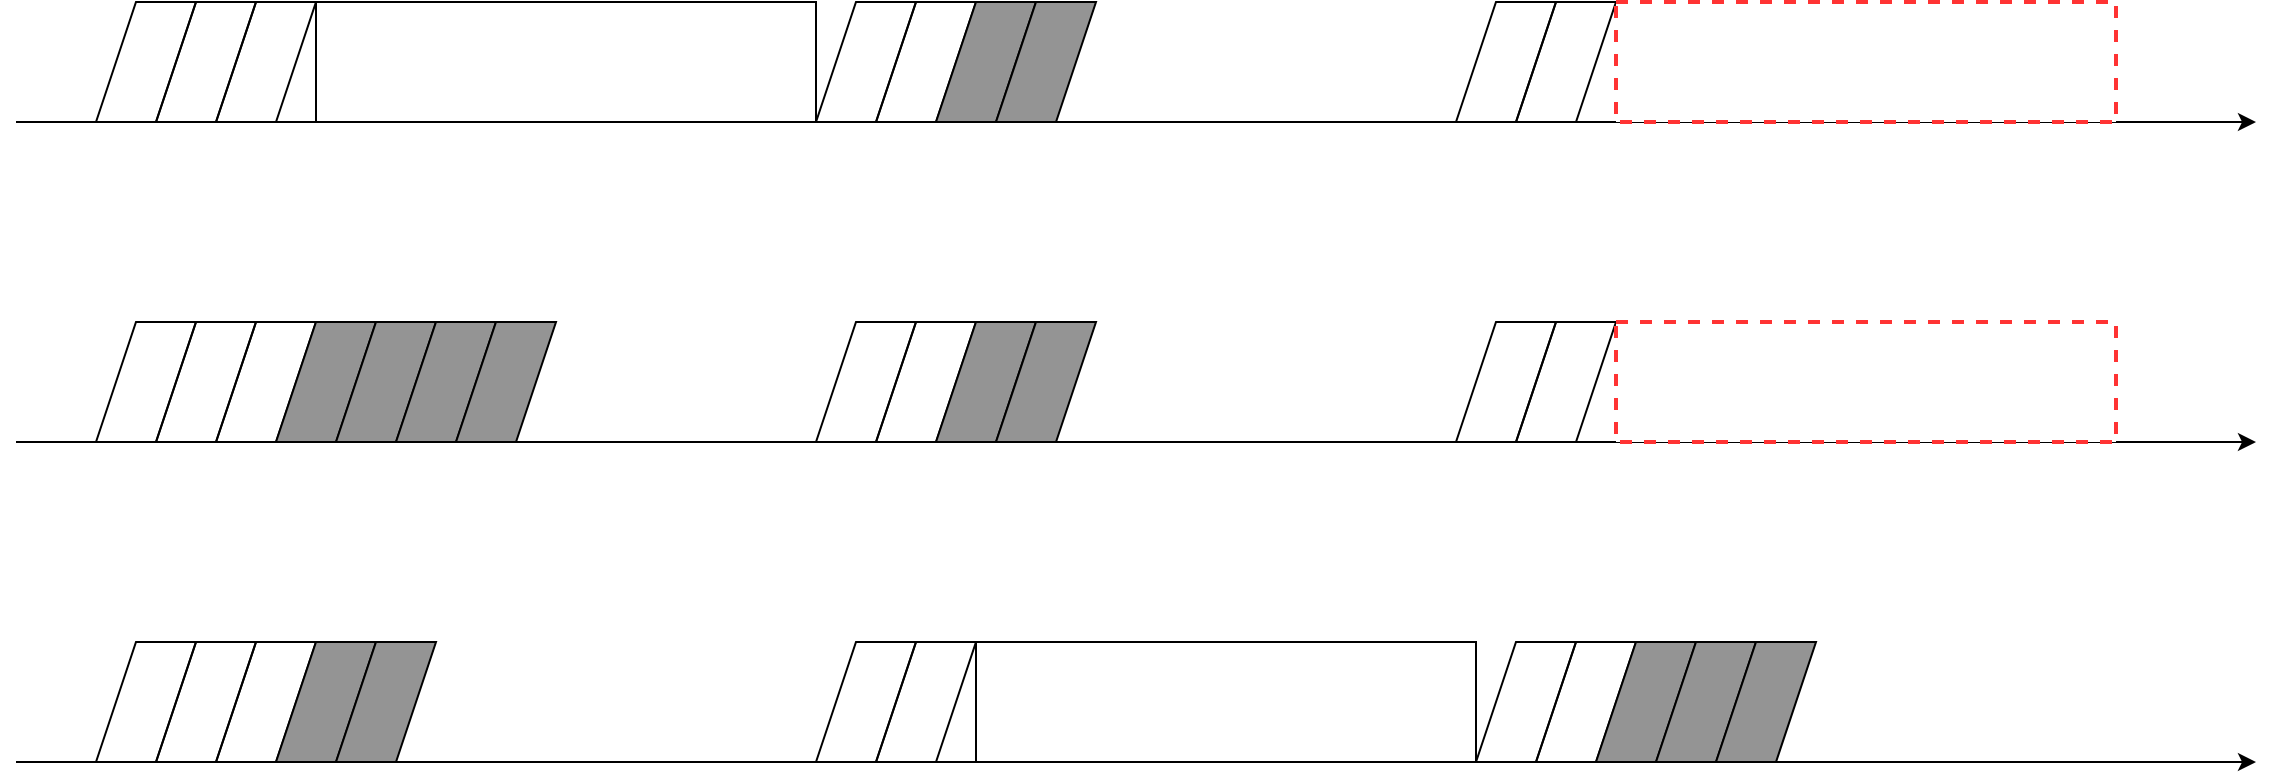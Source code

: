 <mxfile version="22.0.3" type="device">
  <diagram name="Page-1" id="Vk0b5H3L1SESiMLQ1a4l">
    <mxGraphModel dx="1222" dy="980" grid="1" gridSize="10" guides="1" tooltips="1" connect="1" arrows="1" fold="1" page="1" pageScale="1" pageWidth="3300" pageHeight="4681" math="0" shadow="0">
      <root>
        <mxCell id="0" />
        <mxCell id="1" parent="0" />
        <mxCell id="8MUEx2jzXtJNU1HR3N2--1" value="" style="endArrow=classic;html=1;rounded=0;" parent="1" edge="1">
          <mxGeometry width="50" height="50" relative="1" as="geometry">
            <mxPoint x="200" y="360" as="sourcePoint" />
            <mxPoint x="1320" y="360" as="targetPoint" />
          </mxGeometry>
        </mxCell>
        <mxCell id="8MUEx2jzXtJNU1HR3N2--2" value="" style="endArrow=classic;html=1;rounded=0;" parent="1" edge="1">
          <mxGeometry width="50" height="50" relative="1" as="geometry">
            <mxPoint x="200" y="520" as="sourcePoint" />
            <mxPoint x="1320" y="520" as="targetPoint" />
          </mxGeometry>
        </mxCell>
        <mxCell id="8MUEx2jzXtJNU1HR3N2--3" value="" style="endArrow=classic;html=1;rounded=0;" parent="1" edge="1">
          <mxGeometry width="50" height="50" relative="1" as="geometry">
            <mxPoint x="200" y="680" as="sourcePoint" />
            <mxPoint x="1320" y="680" as="targetPoint" />
          </mxGeometry>
        </mxCell>
        <mxCell id="8MUEx2jzXtJNU1HR3N2--5" value="" style="shape=parallelogram;perimeter=parallelogramPerimeter;whiteSpace=wrap;html=1;fixedSize=1;fillColor=none;" parent="1" vertex="1">
          <mxGeometry x="240" y="460" width="50" height="60" as="geometry" />
        </mxCell>
        <mxCell id="8MUEx2jzXtJNU1HR3N2--9" value="" style="shape=parallelogram;perimeter=parallelogramPerimeter;whiteSpace=wrap;html=1;fixedSize=1;fillColor=none;" parent="1" vertex="1">
          <mxGeometry x="270" y="460" width="50" height="60" as="geometry" />
        </mxCell>
        <mxCell id="8MUEx2jzXtJNU1HR3N2--10" value="" style="shape=parallelogram;perimeter=parallelogramPerimeter;whiteSpace=wrap;html=1;fixedSize=1;fillColor=none;" parent="1" vertex="1">
          <mxGeometry x="300" y="460" width="50" height="60" as="geometry" />
        </mxCell>
        <mxCell id="8MUEx2jzXtJNU1HR3N2--11" value="" style="shape=parallelogram;perimeter=parallelogramPerimeter;whiteSpace=wrap;html=1;fixedSize=1;fillColor=#949494;" parent="1" vertex="1">
          <mxGeometry x="330" y="460" width="50" height="60" as="geometry" />
        </mxCell>
        <mxCell id="8MUEx2jzXtJNU1HR3N2--12" value="" style="shape=parallelogram;perimeter=parallelogramPerimeter;whiteSpace=wrap;html=1;fixedSize=1;fillColor=none;" parent="1" vertex="1">
          <mxGeometry x="240" y="300" width="50" height="60" as="geometry" />
        </mxCell>
        <mxCell id="8MUEx2jzXtJNU1HR3N2--13" value="" style="shape=parallelogram;perimeter=parallelogramPerimeter;whiteSpace=wrap;html=1;fixedSize=1;fillColor=none;" parent="1" vertex="1">
          <mxGeometry x="270" y="300" width="50" height="60" as="geometry" />
        </mxCell>
        <mxCell id="8MUEx2jzXtJNU1HR3N2--14" value="" style="shape=parallelogram;perimeter=parallelogramPerimeter;whiteSpace=wrap;html=1;fixedSize=1;fillColor=none;" parent="1" vertex="1">
          <mxGeometry x="300" y="300" width="50" height="60" as="geometry" />
        </mxCell>
        <mxCell id="8MUEx2jzXtJNU1HR3N2--16" value="" style="shape=parallelogram;perimeter=parallelogramPerimeter;whiteSpace=wrap;html=1;fixedSize=1;fillColor=#949494;" parent="1" vertex="1">
          <mxGeometry x="360" y="460" width="50" height="60" as="geometry" />
        </mxCell>
        <mxCell id="8MUEx2jzXtJNU1HR3N2--17" value="" style="shape=parallelogram;perimeter=parallelogramPerimeter;whiteSpace=wrap;html=1;fixedSize=1;fillColor=#949494;" parent="1" vertex="1">
          <mxGeometry x="390" y="460" width="50" height="60" as="geometry" />
        </mxCell>
        <mxCell id="8MUEx2jzXtJNU1HR3N2--18" value="" style="shape=parallelogram;perimeter=parallelogramPerimeter;whiteSpace=wrap;html=1;fixedSize=1;fillColor=#949494;" parent="1" vertex="1">
          <mxGeometry x="420" y="460" width="50" height="60" as="geometry" />
        </mxCell>
        <mxCell id="8MUEx2jzXtJNU1HR3N2--19" value="" style="shape=parallelogram;perimeter=parallelogramPerimeter;whiteSpace=wrap;html=1;fixedSize=1;fillColor=none;" parent="1" vertex="1">
          <mxGeometry x="240" y="620" width="50" height="60" as="geometry" />
        </mxCell>
        <mxCell id="8MUEx2jzXtJNU1HR3N2--20" value="" style="shape=parallelogram;perimeter=parallelogramPerimeter;whiteSpace=wrap;html=1;fixedSize=1;fillColor=none;" parent="1" vertex="1">
          <mxGeometry x="270" y="620" width="50" height="60" as="geometry" />
        </mxCell>
        <mxCell id="8MUEx2jzXtJNU1HR3N2--21" value="" style="shape=parallelogram;perimeter=parallelogramPerimeter;whiteSpace=wrap;html=1;fixedSize=1;fillColor=none;" parent="1" vertex="1">
          <mxGeometry x="300" y="620" width="50" height="60" as="geometry" />
        </mxCell>
        <mxCell id="8MUEx2jzXtJNU1HR3N2--22" value="" style="shape=parallelogram;perimeter=parallelogramPerimeter;whiteSpace=wrap;html=1;fixedSize=1;fillColor=#949494;" parent="1" vertex="1">
          <mxGeometry x="330" y="620" width="50" height="60" as="geometry" />
        </mxCell>
        <mxCell id="8MUEx2jzXtJNU1HR3N2--23" value="" style="shape=parallelogram;perimeter=parallelogramPerimeter;whiteSpace=wrap;html=1;fixedSize=1;fillColor=#949494;" parent="1" vertex="1">
          <mxGeometry x="360" y="620" width="50" height="60" as="geometry" />
        </mxCell>
        <mxCell id="8MUEx2jzXtJNU1HR3N2--24" value="&lt;h1&gt;&lt;br&gt;&lt;/h1&gt;" style="rounded=0;whiteSpace=wrap;html=1;" parent="1" vertex="1">
          <mxGeometry x="350" y="300" width="250" height="60" as="geometry" />
        </mxCell>
        <mxCell id="vb8Dz-BN5VAJMNn_yzlB-1" value="" style="shape=parallelogram;perimeter=parallelogramPerimeter;whiteSpace=wrap;html=1;fixedSize=1;fillColor=none;" parent="1" vertex="1">
          <mxGeometry x="600" y="460" width="50" height="60" as="geometry" />
        </mxCell>
        <mxCell id="vb8Dz-BN5VAJMNn_yzlB-2" value="" style="shape=parallelogram;perimeter=parallelogramPerimeter;whiteSpace=wrap;html=1;fixedSize=1;fillColor=none;" parent="1" vertex="1">
          <mxGeometry x="630" y="460" width="50" height="60" as="geometry" />
        </mxCell>
        <mxCell id="vb8Dz-BN5VAJMNn_yzlB-3" value="" style="shape=parallelogram;perimeter=parallelogramPerimeter;whiteSpace=wrap;html=1;fixedSize=1;fillColor=#949494;" parent="1" vertex="1">
          <mxGeometry x="660" y="460" width="50" height="60" as="geometry" />
        </mxCell>
        <mxCell id="vb8Dz-BN5VAJMNn_yzlB-4" value="" style="shape=parallelogram;perimeter=parallelogramPerimeter;whiteSpace=wrap;html=1;fixedSize=1;fillColor=#949494;" parent="1" vertex="1">
          <mxGeometry x="690" y="460" width="50" height="60" as="geometry" />
        </mxCell>
        <mxCell id="vb8Dz-BN5VAJMNn_yzlB-5" value="" style="shape=parallelogram;perimeter=parallelogramPerimeter;whiteSpace=wrap;html=1;fixedSize=1;fillColor=none;" parent="1" vertex="1">
          <mxGeometry x="600" y="620" width="50" height="60" as="geometry" />
        </mxCell>
        <mxCell id="vb8Dz-BN5VAJMNn_yzlB-6" value="" style="shape=parallelogram;perimeter=parallelogramPerimeter;whiteSpace=wrap;html=1;fixedSize=1;fillColor=none;" parent="1" vertex="1">
          <mxGeometry x="630" y="620" width="50" height="60" as="geometry" />
        </mxCell>
        <mxCell id="vb8Dz-BN5VAJMNn_yzlB-7" value="" style="shape=parallelogram;perimeter=parallelogramPerimeter;whiteSpace=wrap;html=1;fixedSize=1;fillColor=none;" parent="1" vertex="1">
          <mxGeometry x="600" y="300" width="50" height="60" as="geometry" />
        </mxCell>
        <mxCell id="vb8Dz-BN5VAJMNn_yzlB-8" value="" style="shape=parallelogram;perimeter=parallelogramPerimeter;whiteSpace=wrap;html=1;fixedSize=1;fillColor=none;" parent="1" vertex="1">
          <mxGeometry x="630" y="300" width="50" height="60" as="geometry" />
        </mxCell>
        <mxCell id="vb8Dz-BN5VAJMNn_yzlB-9" value="" style="shape=parallelogram;perimeter=parallelogramPerimeter;whiteSpace=wrap;html=1;fixedSize=1;fillColor=#949494;" parent="1" vertex="1">
          <mxGeometry x="660" y="300" width="50" height="60" as="geometry" />
        </mxCell>
        <mxCell id="vb8Dz-BN5VAJMNn_yzlB-10" value="" style="shape=parallelogram;perimeter=parallelogramPerimeter;whiteSpace=wrap;html=1;fixedSize=1;fillColor=#949494;" parent="1" vertex="1">
          <mxGeometry x="690" y="300" width="50" height="60" as="geometry" />
        </mxCell>
        <mxCell id="vb8Dz-BN5VAJMNn_yzlB-11" value="&lt;h1&gt;&lt;br&gt;&lt;/h1&gt;" style="rounded=0;whiteSpace=wrap;html=1;" parent="1" vertex="1">
          <mxGeometry x="680" y="620" width="250" height="60" as="geometry" />
        </mxCell>
        <mxCell id="vb8Dz-BN5VAJMNn_yzlB-12" value="" style="shape=parallelogram;perimeter=parallelogramPerimeter;whiteSpace=wrap;html=1;fixedSize=1;fillColor=none;" parent="1" vertex="1">
          <mxGeometry x="920" y="460" width="50" height="60" as="geometry" />
        </mxCell>
        <mxCell id="vb8Dz-BN5VAJMNn_yzlB-13" value="" style="shape=parallelogram;perimeter=parallelogramPerimeter;whiteSpace=wrap;html=1;fixedSize=1;fillColor=none;" parent="1" vertex="1">
          <mxGeometry x="950" y="460" width="50" height="60" as="geometry" />
        </mxCell>
        <mxCell id="vb8Dz-BN5VAJMNn_yzlB-14" value="" style="shape=parallelogram;perimeter=parallelogramPerimeter;whiteSpace=wrap;html=1;fixedSize=1;fillColor=none;" parent="1" vertex="1">
          <mxGeometry x="920" y="300" width="50" height="60" as="geometry" />
        </mxCell>
        <mxCell id="vb8Dz-BN5VAJMNn_yzlB-15" value="" style="shape=parallelogram;perimeter=parallelogramPerimeter;whiteSpace=wrap;html=1;fixedSize=1;fillColor=none;" parent="1" vertex="1">
          <mxGeometry x="950" y="300" width="50" height="60" as="geometry" />
        </mxCell>
        <mxCell id="vb8Dz-BN5VAJMNn_yzlB-16" value="" style="shape=parallelogram;perimeter=parallelogramPerimeter;whiteSpace=wrap;html=1;fixedSize=1;fillColor=none;" parent="1" vertex="1">
          <mxGeometry x="930" y="620" width="50" height="60" as="geometry" />
        </mxCell>
        <mxCell id="vb8Dz-BN5VAJMNn_yzlB-17" value="" style="shape=parallelogram;perimeter=parallelogramPerimeter;whiteSpace=wrap;html=1;fixedSize=1;fillColor=none;" parent="1" vertex="1">
          <mxGeometry x="960" y="620" width="50" height="60" as="geometry" />
        </mxCell>
        <mxCell id="vb8Dz-BN5VAJMNn_yzlB-18" value="" style="shape=parallelogram;perimeter=parallelogramPerimeter;whiteSpace=wrap;html=1;fixedSize=1;fillColor=#949494;" parent="1" vertex="1">
          <mxGeometry x="990" y="620" width="50" height="60" as="geometry" />
        </mxCell>
        <mxCell id="vb8Dz-BN5VAJMNn_yzlB-19" value="" style="shape=parallelogram;perimeter=parallelogramPerimeter;whiteSpace=wrap;html=1;fixedSize=1;fillColor=#949494;" parent="1" vertex="1">
          <mxGeometry x="1020" y="620" width="50" height="60" as="geometry" />
        </mxCell>
        <mxCell id="vb8Dz-BN5VAJMNn_yzlB-20" value="" style="shape=parallelogram;perimeter=parallelogramPerimeter;whiteSpace=wrap;html=1;fixedSize=1;fillColor=#949494;" parent="1" vertex="1">
          <mxGeometry x="1050" y="620" width="50" height="60" as="geometry" />
        </mxCell>
        <mxCell id="9mpsQQLx_3hDzXC5j34Y-1" value="&lt;h1&gt;&lt;br&gt;&lt;/h1&gt;" style="rounded=0;whiteSpace=wrap;html=1;dashed=1;strokeColor=#FF3333;strokeWidth=2;" parent="1" vertex="1">
          <mxGeometry x="1000" y="300" width="250" height="60" as="geometry" />
        </mxCell>
        <mxCell id="9mpsQQLx_3hDzXC5j34Y-2" value="&lt;h1&gt;&lt;br&gt;&lt;/h1&gt;" style="rounded=0;whiteSpace=wrap;html=1;dashed=1;strokeColor=#FF3333;strokeWidth=2;" parent="1" vertex="1">
          <mxGeometry x="1000" y="460" width="250" height="60" as="geometry" />
        </mxCell>
      </root>
    </mxGraphModel>
  </diagram>
</mxfile>
